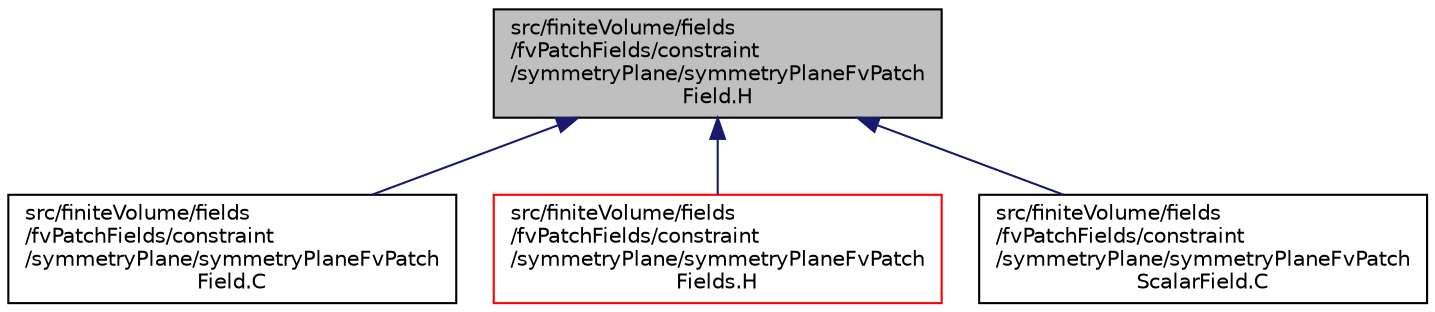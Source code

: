 digraph "src/finiteVolume/fields/fvPatchFields/constraint/symmetryPlane/symmetryPlaneFvPatchField.H"
{
  bgcolor="transparent";
  edge [fontname="Helvetica",fontsize="10",labelfontname="Helvetica",labelfontsize="10"];
  node [fontname="Helvetica",fontsize="10",shape=record];
  Node1 [label="src/finiteVolume/fields\l/fvPatchFields/constraint\l/symmetryPlane/symmetryPlaneFvPatch\lField.H",height=0.2,width=0.4,color="black", fillcolor="grey75", style="filled", fontcolor="black"];
  Node1 -> Node2 [dir="back",color="midnightblue",fontsize="10",style="solid",fontname="Helvetica"];
  Node2 [label="src/finiteVolume/fields\l/fvPatchFields/constraint\l/symmetryPlane/symmetryPlaneFvPatch\lField.C",height=0.2,width=0.4,color="black",URL="$a05290.html"];
  Node1 -> Node3 [dir="back",color="midnightblue",fontsize="10",style="solid",fontname="Helvetica"];
  Node3 [label="src/finiteVolume/fields\l/fvPatchFields/constraint\l/symmetryPlane/symmetryPlaneFvPatch\lFields.H",height=0.2,width=0.4,color="red",URL="$a05293.html"];
  Node1 -> Node4 [dir="back",color="midnightblue",fontsize="10",style="solid",fontname="Helvetica"];
  Node4 [label="src/finiteVolume/fields\l/fvPatchFields/constraint\l/symmetryPlane/symmetryPlaneFvPatch\lScalarField.C",height=0.2,width=0.4,color="black",URL="$a05295.html"];
}
